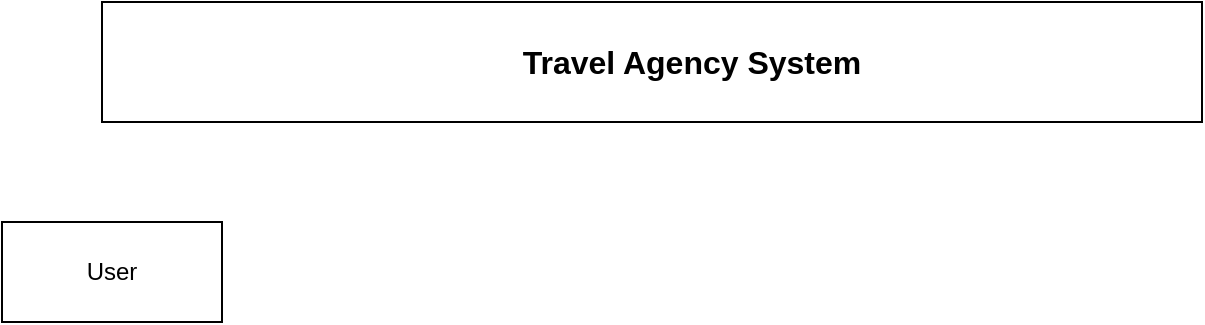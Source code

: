 <mxfile version="23.1.7" type="github">
  <diagram id="C5RBs43oDa-KdzZeNtuy" name="Page-1">
    <mxGraphModel dx="501" dy="690" grid="1" gridSize="10" guides="1" tooltips="1" connect="1" arrows="1" fold="1" page="1" pageScale="1" pageWidth="827" pageHeight="1169" math="0" shadow="0">
      <root>
        <mxCell id="WIyWlLk6GJQsqaUBKTNV-0" />
        <mxCell id="WIyWlLk6GJQsqaUBKTNV-1" parent="WIyWlLk6GJQsqaUBKTNV-0" />
        <mxCell id="RqtEepn4yzCF0MQEpGO5-0" value="User" style="html=1;whiteSpace=wrap;" vertex="1" parent="WIyWlLk6GJQsqaUBKTNV-1">
          <mxGeometry x="70" y="130" width="110" height="50" as="geometry" />
        </mxCell>
        <mxCell id="RqtEepn4yzCF0MQEpGO5-1" value="" style="rounded=0;whiteSpace=wrap;html=1;" vertex="1" parent="WIyWlLk6GJQsqaUBKTNV-1">
          <mxGeometry x="120" y="20" width="550" height="60" as="geometry" />
        </mxCell>
        <mxCell id="RqtEepn4yzCF0MQEpGO5-2" value="&lt;b&gt;Travel Agency System&lt;/b&gt;" style="text;html=1;align=center;verticalAlign=middle;whiteSpace=wrap;rounded=0;fontSize=16;" vertex="1" parent="WIyWlLk6GJQsqaUBKTNV-1">
          <mxGeometry x="260" y="30" width="310" height="40" as="geometry" />
        </mxCell>
      </root>
    </mxGraphModel>
  </diagram>
</mxfile>

